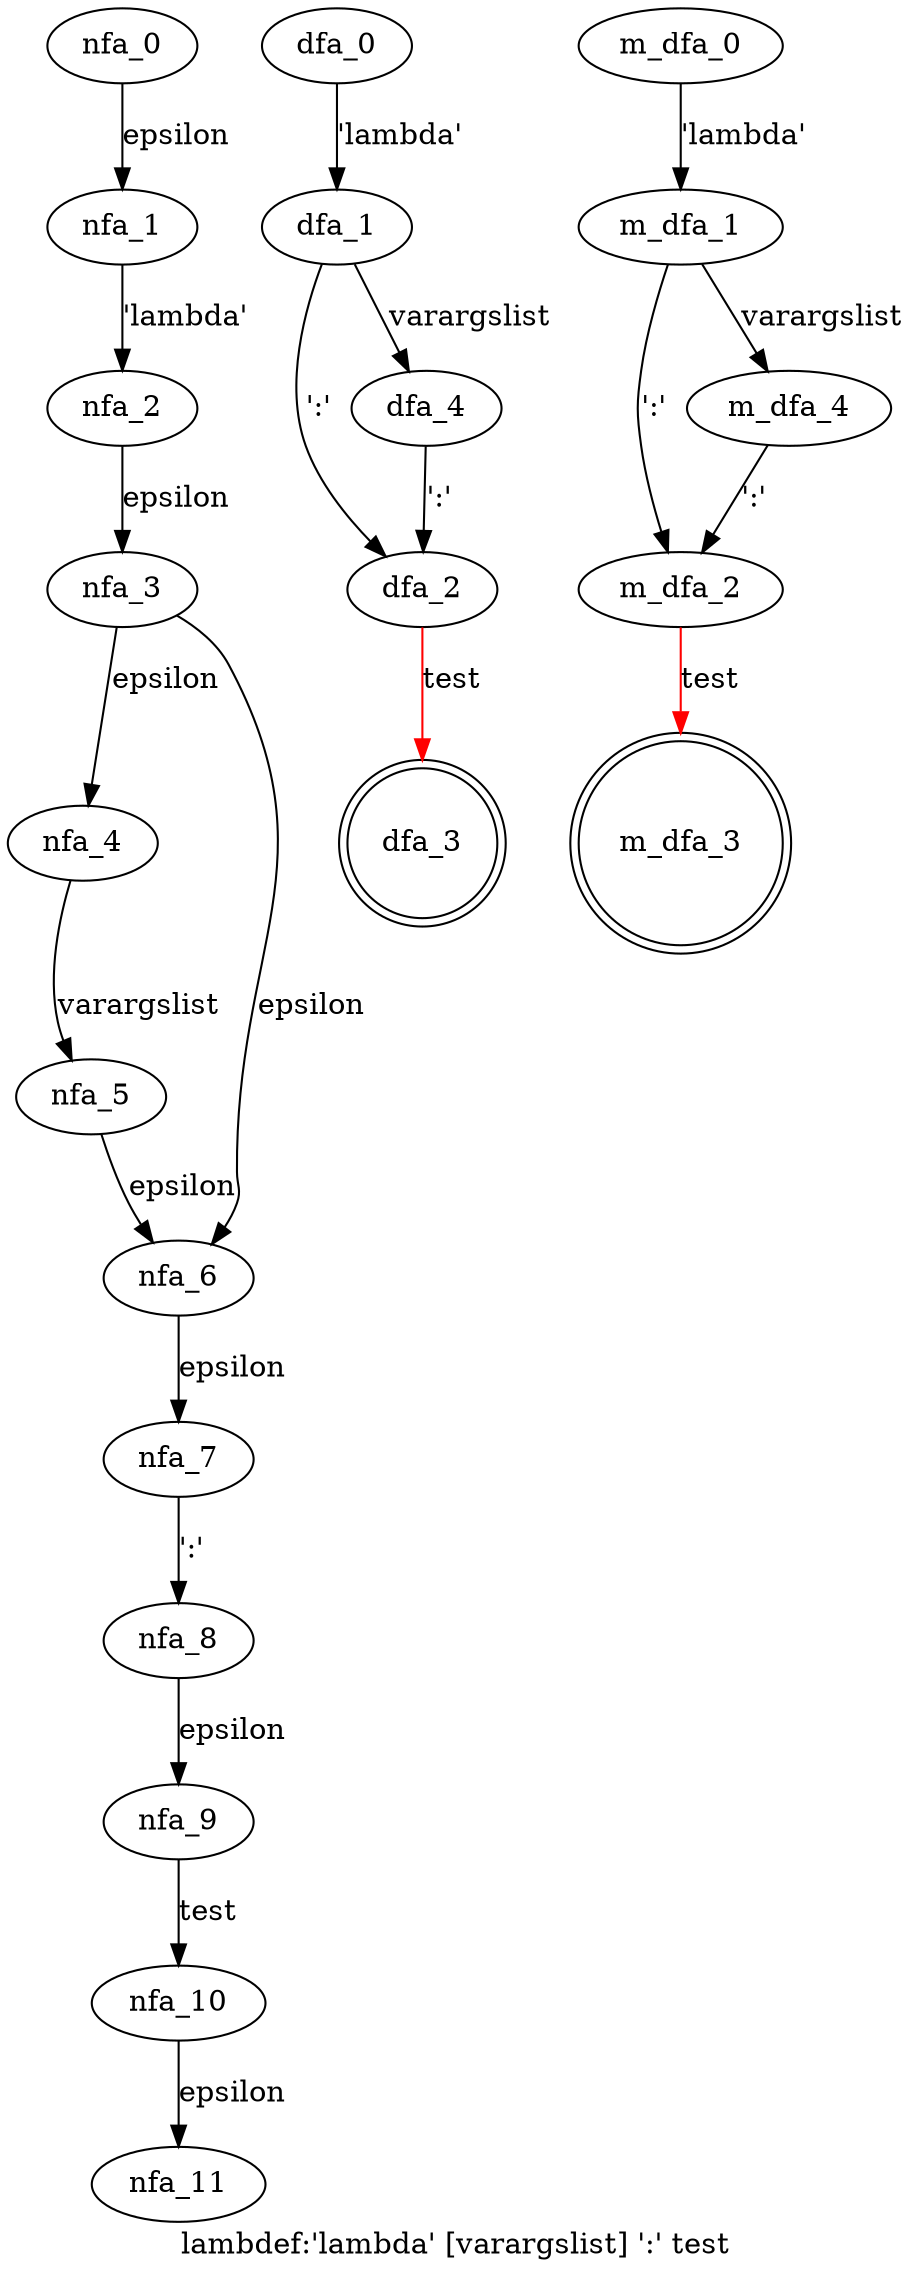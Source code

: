 digraph lambdef {
 graph[label="lambdef:'lambda' [varargslist] ':' test"]
 subgraph lambdef_nfa {
  nfa_0->nfa_1[label="epsilon"]
  nfa_1->nfa_2[label="'lambda'"]
  nfa_2->nfa_3[label="epsilon"]
  nfa_3->nfa_4[label="epsilon"]
  nfa_4->nfa_5[label="varargslist"]
  nfa_5->nfa_6[label="epsilon"]
  nfa_6->nfa_7[label="epsilon"]
  nfa_7->nfa_8[label="':'"]
  nfa_8->nfa_9[label="epsilon"]
  nfa_9->nfa_10[label="test"]
  nfa_10->nfa_11[label="epsilon"]
  nfa_3->nfa_6[label="epsilon"]
  }
 subgraph lambdef_dfa {
  dfa_0->dfa_1[label="'lambda'"]
  dfa_1->dfa_2[label="':'"]
  dfa_2->dfa_3[label="test",color=red]
  dfa_1->dfa_4[label="varargslist"]
  dfa_4->dfa_2[label="':'"]
  dfa_3[shape=doublecircle]
  }
 subgraph lambdef_m_dfa {
  m_dfa_0->m_dfa_1[label="'lambda'"]
  m_dfa_1->m_dfa_2[label="':'"]
  m_dfa_2->m_dfa_3[label="test",color=red]
  m_dfa_1->m_dfa_4[label="varargslist"]
  m_dfa_4->m_dfa_2[label="':'"]
  m_dfa_3[shape=doublecircle]
  }
}
